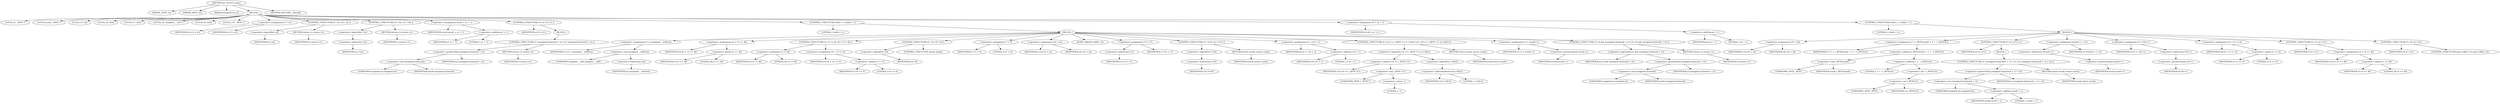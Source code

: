 digraph do_rfc1035_name {  
"1000109" [label = "(METHOD,do_rfc1035_name)" ]
"1000110" [label = "(PARAM,_BYTE *a1)" ]
"1000111" [label = "(PARAM,_BYTE *a2)" ]
"1000112" [label = "(PARAM,unsigned int a3)" ]
"1000113" [label = "(BLOCK,,)" ]
"1000114" [label = "(LOCAL,v3: _BYTE *)" ]
"1000115" [label = "(LOCAL,result: _BYTE *)" ]
"1000116" [label = "(LOCAL,v5: int)" ]
"1000117" [label = "(LOCAL,v6: bool)" ]
"1000118" [label = "(LOCAL,v7: char)" ]
"1000119" [label = "(LOCAL,v8: unsigned __int8 *)" ]
"1000120" [label = "(LOCAL,v9: bool)" ]
"1000121" [label = "(LOCAL,v10: _BYTE *)" ]
"1000122" [label = "(<operator>.assignment,v3 = a1)" ]
"1000123" [label = "(IDENTIFIER,v3,v3 = a1)" ]
"1000124" [label = "(IDENTIFIER,a1,v3 = a1)" ]
"1000125" [label = "(CONTROL_STRUCTURE,if ( !a2 ),if ( !a2 ))" ]
"1000126" [label = "(<operator>.logicalNot,!a2)" ]
"1000127" [label = "(IDENTIFIER,a2,!a2)" ]
"1000128" [label = "(RETURN,return v3;,return v3;)" ]
"1000129" [label = "(IDENTIFIER,v3,return v3;)" ]
"1000130" [label = "(CONTROL_STRUCTURE,if ( !*a2 ),if ( !*a2 ))" ]
"1000131" [label = "(<operator>.logicalNot,!*a2)" ]
"1000132" [label = "(<operator>.indirection,*a2)" ]
"1000133" [label = "(IDENTIFIER,a2,!*a2)" ]
"1000134" [label = "(RETURN,return v3;,return v3;)" ]
"1000135" [label = "(IDENTIFIER,v3,return v3;)" ]
"1000136" [label = "(<operator>.assignment,result = a1 + 1)" ]
"1000137" [label = "(IDENTIFIER,result,result = a1 + 1)" ]
"1000138" [label = "(<operator>.addition,a1 + 1)" ]
"1000139" [label = "(IDENTIFIER,a1,a1 + 1)" ]
"1000140" [label = "(LITERAL,1,a1 + 1)" ]
"1000141" [label = "(CONTROL_STRUCTURE,if ( a3 ),if ( a3 ))" ]
"1000142" [label = "(IDENTIFIER,a3,if ( a3 ))" ]
"1000143" [label = "(BLOCK,,)" ]
"1000144" [label = "(CONTROL_STRUCTURE,if ( (unsigned int)result > a3 ),if ( (unsigned int)result > a3 ))" ]
"1000145" [label = "(<operator>.greaterThan,(unsigned int)result > a3)" ]
"1000146" [label = "(<operator>.cast,(unsigned int)result)" ]
"1000147" [label = "(UNKNOWN,unsigned int,unsigned int)" ]
"1000148" [label = "(IDENTIFIER,result,(unsigned int)result)" ]
"1000149" [label = "(IDENTIFIER,a3,(unsigned int)result > a3)" ]
"1000150" [label = "(RETURN,return v3;,return v3;)" ]
"1000151" [label = "(IDENTIFIER,v3,return v3;)" ]
"1000152" [label = "(CONTROL_STRUCTURE,while ( 1 ),while ( 1 ))" ]
"1000153" [label = "(LITERAL,1,while ( 1 ))" ]
"1000154" [label = "(BLOCK,,)" ]
"1000155" [label = "(<operator>.assignment,v5 = (unsigned __int8)*a2)" ]
"1000156" [label = "(IDENTIFIER,v5,v5 = (unsigned __int8)*a2)" ]
"1000157" [label = "(<operator>.cast,(unsigned __int8)*a2)" ]
"1000158" [label = "(UNKNOWN,unsigned __int8,unsigned __int8)" ]
"1000159" [label = "(<operator>.indirection,*a2)" ]
"1000160" [label = "(IDENTIFIER,a2,(unsigned __int8)*a2)" ]
"1000161" [label = "(<operator>.assignment,v6 = v5 == 46)" ]
"1000162" [label = "(IDENTIFIER,v6,v6 = v5 == 46)" ]
"1000163" [label = "(<operator>.equals,v5 == 46)" ]
"1000164" [label = "(IDENTIFIER,v5,v5 == 46)" ]
"1000165" [label = "(LITERAL,46,v5 == 46)" ]
"1000166" [label = "(CONTROL_STRUCTURE,if ( v5 != 46 ),if ( v5 != 46 ))" ]
"1000167" [label = "(<operator>.notEquals,v5 != 46)" ]
"1000168" [label = "(IDENTIFIER,v5,v5 != 46)" ]
"1000169" [label = "(LITERAL,46,v5 != 46)" ]
"1000170" [label = "(<operator>.assignment,v6 = v5 == 0)" ]
"1000171" [label = "(IDENTIFIER,v6,v6 = v5 == 0)" ]
"1000172" [label = "(<operator>.equals,v5 == 0)" ]
"1000173" [label = "(IDENTIFIER,v5,v5 == 0)" ]
"1000174" [label = "(LITERAL,0,v5 == 0)" ]
"1000175" [label = "(CONTROL_STRUCTURE,if ( !v6 ),if ( !v6 ))" ]
"1000176" [label = "(<operator>.logicalNot,!v6)" ]
"1000177" [label = "(IDENTIFIER,v6,!v6)" ]
"1000178" [label = "(CONTROL_STRUCTURE,break;,break;)" ]
"1000179" [label = "(<operator>.assignment,v7 = 0)" ]
"1000180" [label = "(IDENTIFIER,v7,v7 = 0)" ]
"1000181" [label = "(LITERAL,0,v7 = 0)" ]
"1000182" [label = "(<operator>.assignment,v10 = a2)" ]
"1000183" [label = "(IDENTIFIER,v10,v10 = a2)" ]
"1000184" [label = "(IDENTIFIER,a2,v10 = a2)" ]
"1000185" [label = "(JUMP_TARGET,LABEL_16)" ]
"1000186" [label = "(<operator>.assignment,*v3 = v7)" ]
"1000187" [label = "(<operator>.indirection,*v3)" ]
"1000188" [label = "(IDENTIFIER,v3,*v3 = v7)" ]
"1000189" [label = "(IDENTIFIER,v7,*v3 = v7)" ]
"1000190" [label = "(CONTROL_STRUCTURE,if ( !*v10 ),if ( !*v10 ))" ]
"1000191" [label = "(<operator>.logicalNot,!*v10)" ]
"1000192" [label = "(<operator>.indirection,*v10)" ]
"1000193" [label = "(IDENTIFIER,v10,!*v10)" ]
"1000194" [label = "(RETURN,return result;,return result;)" ]
"1000195" [label = "(IDENTIFIER,result,return result;)" ]
"1000196" [label = "(<operator>.assignment,a2 = v10 + 1)" ]
"1000197" [label = "(IDENTIFIER,a2,a2 = v10 + 1)" ]
"1000198" [label = "(<operator>.addition,v10 + 1)" ]
"1000199" [label = "(IDENTIFIER,v10,v10 + 1)" ]
"1000200" [label = "(LITERAL,1,v10 + 1)" ]
"1000201" [label = "(CONTROL_STRUCTURE,if ( v10 == (_BYTE *)-1 || !v10[1] ),if ( v10 == (_BYTE *)-1 || !v10[1] ))" ]
"1000202" [label = "(<operator>.logicalOr,v10 == (_BYTE *)-1 || !v10[1])" ]
"1000203" [label = "(<operator>.equals,v10 == (_BYTE *)-1)" ]
"1000204" [label = "(IDENTIFIER,v10,v10 == (_BYTE *)-1)" ]
"1000205" [label = "(<operator>.cast,(_BYTE *)-1)" ]
"1000206" [label = "(UNKNOWN,_BYTE *,_BYTE *)" ]
"1000207" [label = "(<operator>.minus,-1)" ]
"1000208" [label = "(LITERAL,1,-1)" ]
"1000209" [label = "(<operator>.logicalNot,!v10[1])" ]
"1000210" [label = "(<operator>.indirectIndexAccess,v10[1])" ]
"1000211" [label = "(IDENTIFIER,v10,!v10[1])" ]
"1000212" [label = "(LITERAL,1,!v10[1])" ]
"1000213" [label = "(RETURN,return result;,return result;)" ]
"1000214" [label = "(IDENTIFIER,result,return result;)" ]
"1000215" [label = "(<operator>.assignment,v3 = result++)" ]
"1000216" [label = "(IDENTIFIER,v3,v3 = result++)" ]
"1000217" [label = "(<operator>.postIncrement,result++)" ]
"1000218" [label = "(IDENTIFIER,result,result++)" ]
"1000219" [label = "(CONTROL_STRUCTURE,if ( a3 && (unsigned int)result > a3 ),if ( a3 && (unsigned int)result > a3 ))" ]
"1000220" [label = "(<operator>.logicalAnd,a3 && (unsigned int)result > a3)" ]
"1000221" [label = "(IDENTIFIER,a3,a3 && (unsigned int)result > a3)" ]
"1000222" [label = "(<operator>.greaterThan,(unsigned int)result > a3)" ]
"1000223" [label = "(<operator>.cast,(unsigned int)result)" ]
"1000224" [label = "(UNKNOWN,unsigned int,unsigned int)" ]
"1000225" [label = "(IDENTIFIER,result,(unsigned int)result)" ]
"1000226" [label = "(IDENTIFIER,a3,(unsigned int)result > a3)" ]
"1000227" [label = "(RETURN,return v3;,return v3;)" ]
"1000228" [label = "(IDENTIFIER,v3,return v3;)" ]
"1000229" [label = "(<operator>.assignment,v8 = a2 + 1)" ]
"1000230" [label = "(IDENTIFIER,v8,v8 = a2 + 1)" ]
"1000231" [label = "(<operator>.addition,a2 + 1)" ]
"1000232" [label = "(IDENTIFIER,a2,a2 + 1)" ]
"1000233" [label = "(LITERAL,1,a2 + 1)" ]
"1000234" [label = "(CONTROL_STRUCTURE,while ( 1 ),while ( 1 ))" ]
"1000235" [label = "(LITERAL,1,while ( 1 ))" ]
"1000236" [label = "(BLOCK,,)" ]
"1000237" [label = "(<operator>.assignment,v10 = v8)" ]
"1000238" [label = "(IDENTIFIER,v10,v10 = v8)" ]
"1000239" [label = "(IDENTIFIER,v8,v10 = v8)" ]
"1000240" [label = "(<operator>.assignment,v7 = (_BYTE)result + 1 + ~(_BYTE)v3)" ]
"1000241" [label = "(IDENTIFIER,v7,v7 = (_BYTE)result + 1 + ~(_BYTE)v3)" ]
"1000242" [label = "(<operator>.addition,(_BYTE)result + 1 + ~(_BYTE)v3)" ]
"1000243" [label = "(<operator>.cast,(_BYTE)result)" ]
"1000244" [label = "(UNKNOWN,_BYTE,_BYTE)" ]
"1000245" [label = "(IDENTIFIER,result,(_BYTE)result)" ]
"1000246" [label = "(<operator>.addition,1 + ~(_BYTE)v3)" ]
"1000247" [label = "(LITERAL,1,1 + ~(_BYTE)v3)" ]
"1000248" [label = "(<operator>.not,~(_BYTE)v3)" ]
"1000249" [label = "(<operator>.cast,(_BYTE)v3)" ]
"1000250" [label = "(UNKNOWN,_BYTE,_BYTE)" ]
"1000251" [label = "(IDENTIFIER,v3,(_BYTE)v3)" ]
"1000252" [label = "(CONTROL_STRUCTURE,if ( a3 ),if ( a3 ))" ]
"1000253" [label = "(IDENTIFIER,a3,if ( a3 ))" ]
"1000254" [label = "(BLOCK,,)" ]
"1000255" [label = "(CONTROL_STRUCTURE,if ( (unsigned int)(result + 1) > a3 ),if ( (unsigned int)(result + 1) > a3 ))" ]
"1000256" [label = "(<operator>.greaterThan,(unsigned int)(result + 1) > a3)" ]
"1000257" [label = "(<operator>.cast,(unsigned int)(result + 1))" ]
"1000258" [label = "(UNKNOWN,unsigned int,unsigned int)" ]
"1000259" [label = "(<operator>.addition,result + 1)" ]
"1000260" [label = "(IDENTIFIER,result,result + 1)" ]
"1000261" [label = "(LITERAL,1,result + 1)" ]
"1000262" [label = "(IDENTIFIER,a3,(unsigned int)(result + 1) > a3)" ]
"1000263" [label = "(RETURN,return result;,return result;)" ]
"1000264" [label = "(IDENTIFIER,result,return result;)" ]
"1000265" [label = "(<operator>.assignment,*result++ = v5)" ]
"1000266" [label = "(<operator>.indirection,*result++)" ]
"1000267" [label = "(<operator>.postIncrement,result++)" ]
"1000268" [label = "(IDENTIFIER,result,result++)" ]
"1000269" [label = "(IDENTIFIER,v5,*result++ = v5)" ]
"1000270" [label = "(<operator>.assignment,v5 = *v8++)" ]
"1000271" [label = "(IDENTIFIER,v5,v5 = *v8++)" ]
"1000272" [label = "(<operator>.indirection,*v8++)" ]
"1000273" [label = "(<operator>.postIncrement,v8++)" ]
"1000274" [label = "(IDENTIFIER,v8,v8++)" ]
"1000275" [label = "(<operator>.assignment,v9 = v5 == 0)" ]
"1000276" [label = "(IDENTIFIER,v9,v9 = v5 == 0)" ]
"1000277" [label = "(<operator>.equals,v5 == 0)" ]
"1000278" [label = "(IDENTIFIER,v5,v5 == 0)" ]
"1000279" [label = "(LITERAL,0,v5 == 0)" ]
"1000280" [label = "(CONTROL_STRUCTURE,if ( v5 ),if ( v5 ))" ]
"1000281" [label = "(IDENTIFIER,v5,if ( v5 ))" ]
"1000282" [label = "(<operator>.assignment,v9 = v5 == 46)" ]
"1000283" [label = "(IDENTIFIER,v9,v9 = v5 == 46)" ]
"1000284" [label = "(<operator>.equals,v5 == 46)" ]
"1000285" [label = "(IDENTIFIER,v5,v5 == 46)" ]
"1000286" [label = "(LITERAL,46,v5 == 46)" ]
"1000287" [label = "(CONTROL_STRUCTURE,if ( v9 ),if ( v9 ))" ]
"1000288" [label = "(IDENTIFIER,v9,if ( v9 ))" ]
"1000289" [label = "(CONTROL_STRUCTURE,goto LABEL_16;,goto LABEL_16;)" ]
"1000290" [label = "(METHOD_RETURN,__fastcall)" ]
  "1000109" -> "1000110" 
  "1000109" -> "1000111" 
  "1000109" -> "1000112" 
  "1000109" -> "1000113" 
  "1000109" -> "1000290" 
  "1000113" -> "1000114" 
  "1000113" -> "1000115" 
  "1000113" -> "1000116" 
  "1000113" -> "1000117" 
  "1000113" -> "1000118" 
  "1000113" -> "1000119" 
  "1000113" -> "1000120" 
  "1000113" -> "1000121" 
  "1000113" -> "1000122" 
  "1000113" -> "1000125" 
  "1000113" -> "1000130" 
  "1000113" -> "1000136" 
  "1000113" -> "1000141" 
  "1000113" -> "1000152" 
  "1000113" -> "1000229" 
  "1000113" -> "1000234" 
  "1000122" -> "1000123" 
  "1000122" -> "1000124" 
  "1000125" -> "1000126" 
  "1000125" -> "1000128" 
  "1000126" -> "1000127" 
  "1000128" -> "1000129" 
  "1000130" -> "1000131" 
  "1000130" -> "1000134" 
  "1000131" -> "1000132" 
  "1000132" -> "1000133" 
  "1000134" -> "1000135" 
  "1000136" -> "1000137" 
  "1000136" -> "1000138" 
  "1000138" -> "1000139" 
  "1000138" -> "1000140" 
  "1000141" -> "1000142" 
  "1000141" -> "1000143" 
  "1000143" -> "1000144" 
  "1000144" -> "1000145" 
  "1000144" -> "1000150" 
  "1000145" -> "1000146" 
  "1000145" -> "1000149" 
  "1000146" -> "1000147" 
  "1000146" -> "1000148" 
  "1000150" -> "1000151" 
  "1000152" -> "1000153" 
  "1000152" -> "1000154" 
  "1000154" -> "1000155" 
  "1000154" -> "1000161" 
  "1000154" -> "1000166" 
  "1000154" -> "1000175" 
  "1000154" -> "1000179" 
  "1000154" -> "1000182" 
  "1000154" -> "1000185" 
  "1000154" -> "1000186" 
  "1000154" -> "1000190" 
  "1000154" -> "1000196" 
  "1000154" -> "1000201" 
  "1000154" -> "1000215" 
  "1000154" -> "1000219" 
  "1000155" -> "1000156" 
  "1000155" -> "1000157" 
  "1000157" -> "1000158" 
  "1000157" -> "1000159" 
  "1000159" -> "1000160" 
  "1000161" -> "1000162" 
  "1000161" -> "1000163" 
  "1000163" -> "1000164" 
  "1000163" -> "1000165" 
  "1000166" -> "1000167" 
  "1000166" -> "1000170" 
  "1000167" -> "1000168" 
  "1000167" -> "1000169" 
  "1000170" -> "1000171" 
  "1000170" -> "1000172" 
  "1000172" -> "1000173" 
  "1000172" -> "1000174" 
  "1000175" -> "1000176" 
  "1000175" -> "1000178" 
  "1000176" -> "1000177" 
  "1000179" -> "1000180" 
  "1000179" -> "1000181" 
  "1000182" -> "1000183" 
  "1000182" -> "1000184" 
  "1000186" -> "1000187" 
  "1000186" -> "1000189" 
  "1000187" -> "1000188" 
  "1000190" -> "1000191" 
  "1000190" -> "1000194" 
  "1000191" -> "1000192" 
  "1000192" -> "1000193" 
  "1000194" -> "1000195" 
  "1000196" -> "1000197" 
  "1000196" -> "1000198" 
  "1000198" -> "1000199" 
  "1000198" -> "1000200" 
  "1000201" -> "1000202" 
  "1000201" -> "1000213" 
  "1000202" -> "1000203" 
  "1000202" -> "1000209" 
  "1000203" -> "1000204" 
  "1000203" -> "1000205" 
  "1000205" -> "1000206" 
  "1000205" -> "1000207" 
  "1000207" -> "1000208" 
  "1000209" -> "1000210" 
  "1000210" -> "1000211" 
  "1000210" -> "1000212" 
  "1000213" -> "1000214" 
  "1000215" -> "1000216" 
  "1000215" -> "1000217" 
  "1000217" -> "1000218" 
  "1000219" -> "1000220" 
  "1000219" -> "1000227" 
  "1000220" -> "1000221" 
  "1000220" -> "1000222" 
  "1000222" -> "1000223" 
  "1000222" -> "1000226" 
  "1000223" -> "1000224" 
  "1000223" -> "1000225" 
  "1000227" -> "1000228" 
  "1000229" -> "1000230" 
  "1000229" -> "1000231" 
  "1000231" -> "1000232" 
  "1000231" -> "1000233" 
  "1000234" -> "1000235" 
  "1000234" -> "1000236" 
  "1000236" -> "1000237" 
  "1000236" -> "1000240" 
  "1000236" -> "1000252" 
  "1000236" -> "1000265" 
  "1000236" -> "1000270" 
  "1000236" -> "1000275" 
  "1000236" -> "1000280" 
  "1000236" -> "1000287" 
  "1000237" -> "1000238" 
  "1000237" -> "1000239" 
  "1000240" -> "1000241" 
  "1000240" -> "1000242" 
  "1000242" -> "1000243" 
  "1000242" -> "1000246" 
  "1000243" -> "1000244" 
  "1000243" -> "1000245" 
  "1000246" -> "1000247" 
  "1000246" -> "1000248" 
  "1000248" -> "1000249" 
  "1000249" -> "1000250" 
  "1000249" -> "1000251" 
  "1000252" -> "1000253" 
  "1000252" -> "1000254" 
  "1000254" -> "1000255" 
  "1000255" -> "1000256" 
  "1000255" -> "1000263" 
  "1000256" -> "1000257" 
  "1000256" -> "1000262" 
  "1000257" -> "1000258" 
  "1000257" -> "1000259" 
  "1000259" -> "1000260" 
  "1000259" -> "1000261" 
  "1000263" -> "1000264" 
  "1000265" -> "1000266" 
  "1000265" -> "1000269" 
  "1000266" -> "1000267" 
  "1000267" -> "1000268" 
  "1000270" -> "1000271" 
  "1000270" -> "1000272" 
  "1000272" -> "1000273" 
  "1000273" -> "1000274" 
  "1000275" -> "1000276" 
  "1000275" -> "1000277" 
  "1000277" -> "1000278" 
  "1000277" -> "1000279" 
  "1000280" -> "1000281" 
  "1000280" -> "1000282" 
  "1000282" -> "1000283" 
  "1000282" -> "1000284" 
  "1000284" -> "1000285" 
  "1000284" -> "1000286" 
  "1000287" -> "1000288" 
  "1000287" -> "1000289" 
}
